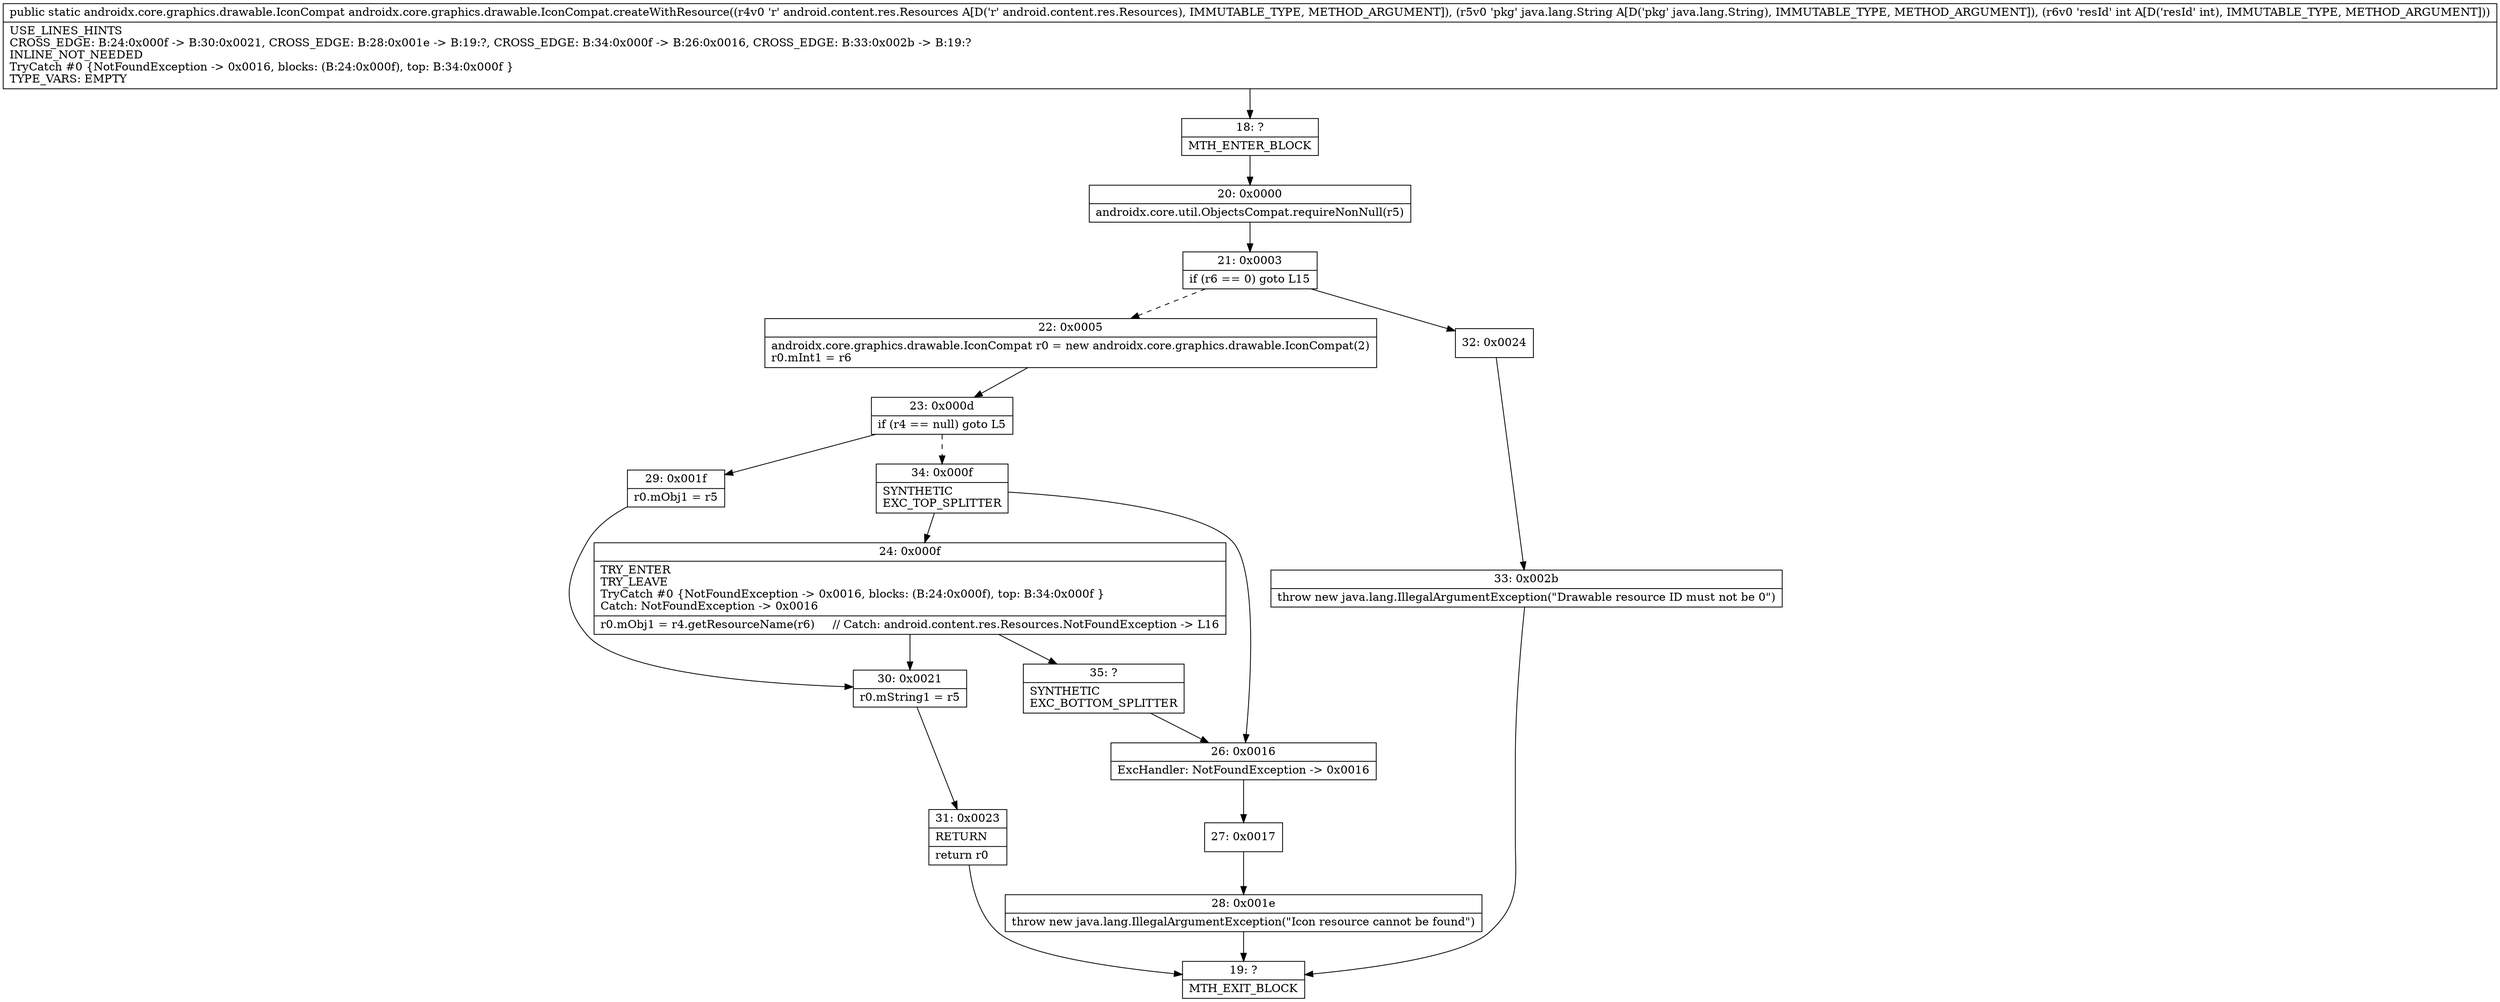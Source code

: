 digraph "CFG forandroidx.core.graphics.drawable.IconCompat.createWithResource(Landroid\/content\/res\/Resources;Ljava\/lang\/String;I)Landroidx\/core\/graphics\/drawable\/IconCompat;" {
Node_18 [shape=record,label="{18\:\ ?|MTH_ENTER_BLOCK\l}"];
Node_20 [shape=record,label="{20\:\ 0x0000|androidx.core.util.ObjectsCompat.requireNonNull(r5)\l}"];
Node_21 [shape=record,label="{21\:\ 0x0003|if (r6 == 0) goto L15\l}"];
Node_22 [shape=record,label="{22\:\ 0x0005|androidx.core.graphics.drawable.IconCompat r0 = new androidx.core.graphics.drawable.IconCompat(2)\lr0.mInt1 = r6\l}"];
Node_23 [shape=record,label="{23\:\ 0x000d|if (r4 == null) goto L5\l}"];
Node_29 [shape=record,label="{29\:\ 0x001f|r0.mObj1 = r5\l}"];
Node_30 [shape=record,label="{30\:\ 0x0021|r0.mString1 = r5\l}"];
Node_31 [shape=record,label="{31\:\ 0x0023|RETURN\l|return r0\l}"];
Node_19 [shape=record,label="{19\:\ ?|MTH_EXIT_BLOCK\l}"];
Node_34 [shape=record,label="{34\:\ 0x000f|SYNTHETIC\lEXC_TOP_SPLITTER\l}"];
Node_24 [shape=record,label="{24\:\ 0x000f|TRY_ENTER\lTRY_LEAVE\lTryCatch #0 \{NotFoundException \-\> 0x0016, blocks: (B:24:0x000f), top: B:34:0x000f \}\lCatch: NotFoundException \-\> 0x0016\l|r0.mObj1 = r4.getResourceName(r6)     \/\/ Catch: android.content.res.Resources.NotFoundException \-\> L16\l}"];
Node_35 [shape=record,label="{35\:\ ?|SYNTHETIC\lEXC_BOTTOM_SPLITTER\l}"];
Node_26 [shape=record,label="{26\:\ 0x0016|ExcHandler: NotFoundException \-\> 0x0016\l}"];
Node_27 [shape=record,label="{27\:\ 0x0017}"];
Node_28 [shape=record,label="{28\:\ 0x001e|throw new java.lang.IllegalArgumentException(\"Icon resource cannot be found\")\l}"];
Node_32 [shape=record,label="{32\:\ 0x0024}"];
Node_33 [shape=record,label="{33\:\ 0x002b|throw new java.lang.IllegalArgumentException(\"Drawable resource ID must not be 0\")\l}"];
MethodNode[shape=record,label="{public static androidx.core.graphics.drawable.IconCompat androidx.core.graphics.drawable.IconCompat.createWithResource((r4v0 'r' android.content.res.Resources A[D('r' android.content.res.Resources), IMMUTABLE_TYPE, METHOD_ARGUMENT]), (r5v0 'pkg' java.lang.String A[D('pkg' java.lang.String), IMMUTABLE_TYPE, METHOD_ARGUMENT]), (r6v0 'resId' int A[D('resId' int), IMMUTABLE_TYPE, METHOD_ARGUMENT]))  | USE_LINES_HINTS\lCROSS_EDGE: B:24:0x000f \-\> B:30:0x0021, CROSS_EDGE: B:28:0x001e \-\> B:19:?, CROSS_EDGE: B:34:0x000f \-\> B:26:0x0016, CROSS_EDGE: B:33:0x002b \-\> B:19:?\lINLINE_NOT_NEEDED\lTryCatch #0 \{NotFoundException \-\> 0x0016, blocks: (B:24:0x000f), top: B:34:0x000f \}\lTYPE_VARS: EMPTY\l}"];
MethodNode -> Node_18;Node_18 -> Node_20;
Node_20 -> Node_21;
Node_21 -> Node_22[style=dashed];
Node_21 -> Node_32;
Node_22 -> Node_23;
Node_23 -> Node_29;
Node_23 -> Node_34[style=dashed];
Node_29 -> Node_30;
Node_30 -> Node_31;
Node_31 -> Node_19;
Node_34 -> Node_24;
Node_34 -> Node_26;
Node_24 -> Node_30;
Node_24 -> Node_35;
Node_35 -> Node_26;
Node_26 -> Node_27;
Node_27 -> Node_28;
Node_28 -> Node_19;
Node_32 -> Node_33;
Node_33 -> Node_19;
}


